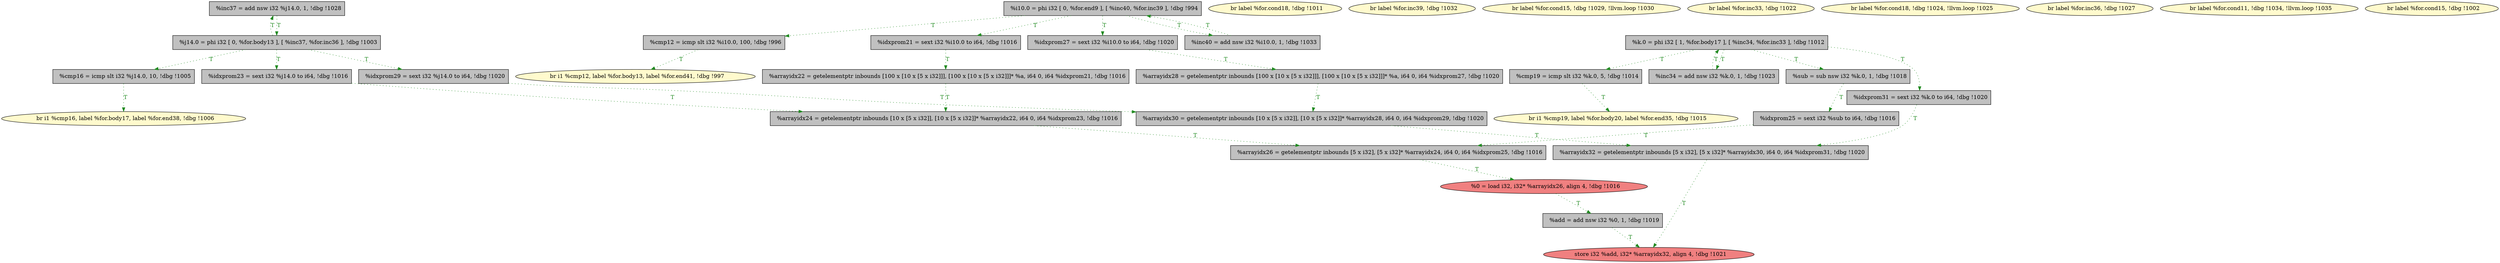
digraph G {


node631 [fillcolor=grey,label="  %inc37 = add nsw i32 %j14.0, 1, !dbg !1028",shape=rectangle,style=filled ]
node630 [fillcolor=grey,label="  %cmp12 = icmp slt i32 %i10.0, 100, !dbg !996",shape=rectangle,style=filled ]
node627 [fillcolor=grey,label="  %arrayidx30 = getelementptr inbounds [10 x [5 x i32]], [10 x [5 x i32]]* %arrayidx28, i64 0, i64 %idxprom29, !dbg !1020",shape=rectangle,style=filled ]
node628 [fillcolor=lemonchiffon,label="  br i1 %cmp19, label %for.body20, label %for.end35, !dbg !1015",shape=ellipse,style=filled ]
node626 [fillcolor=grey,label="  %inc34 = add nsw i32 %k.0, 1, !dbg !1023",shape=rectangle,style=filled ]
node625 [fillcolor=lemonchiffon,label="  br label %for.cond18, !dbg !1011",shape=ellipse,style=filled ]
node621 [fillcolor=grey,label="  %cmp19 = icmp slt i32 %k.0, 5, !dbg !1014",shape=rectangle,style=filled ]
node618 [fillcolor=lemonchiffon,label="  br label %for.inc39, !dbg !1032",shape=ellipse,style=filled ]
node617 [fillcolor=grey,label="  %sub = sub nsw i32 %k.0, 1, !dbg !1018",shape=rectangle,style=filled ]
node619 [fillcolor=grey,label="  %idxprom31 = sext i32 %k.0 to i64, !dbg !1020",shape=rectangle,style=filled ]
node616 [fillcolor=grey,label="  %k.0 = phi i32 [ 1, %for.body17 ], [ %inc34, %for.inc33 ], !dbg !1012",shape=rectangle,style=filled ]
node623 [fillcolor=grey,label="  %inc40 = add nsw i32 %i10.0, 1, !dbg !1033",shape=rectangle,style=filled ]
node620 [fillcolor=lemonchiffon,label="  br i1 %cmp12, label %for.body13, label %for.end41, !dbg !997",shape=ellipse,style=filled ]
node613 [fillcolor=grey,label="  %idxprom21 = sext i32 %i10.0 to i64, !dbg !1016",shape=rectangle,style=filled ]
node612 [fillcolor=lightcoral,label="  store i32 %add, i32* %arrayidx32, align 4, !dbg !1021",shape=ellipse,style=filled ]
node601 [fillcolor=grey,label="  %arrayidx22 = getelementptr inbounds [100 x [10 x [5 x i32]]], [100 x [10 x [5 x i32]]]* %a, i64 0, i64 %idxprom21, !dbg !1016",shape=rectangle,style=filled ]
node615 [fillcolor=lemonchiffon,label="  br i1 %cmp16, label %for.body17, label %for.end38, !dbg !1006",shape=ellipse,style=filled ]
node610 [fillcolor=grey,label="  %idxprom23 = sext i32 %j14.0 to i64, !dbg !1016",shape=rectangle,style=filled ]
node600 [fillcolor=grey,label="  %arrayidx24 = getelementptr inbounds [10 x [5 x i32]], [10 x [5 x i32]]* %arrayidx22, i64 0, i64 %idxprom23, !dbg !1016",shape=rectangle,style=filled ]
node624 [fillcolor=grey,label="  %idxprom29 = sext i32 %j14.0 to i64, !dbg !1020",shape=rectangle,style=filled ]
node598 [fillcolor=grey,label="  %arrayidx26 = getelementptr inbounds [5 x i32], [5 x i32]* %arrayidx24, i64 0, i64 %idxprom25, !dbg !1016",shape=rectangle,style=filled ]
node597 [fillcolor=grey,label="  %add = add nsw i32 %0, 1, !dbg !1019",shape=rectangle,style=filled ]
node614 [fillcolor=grey,label="  %i10.0 = phi i32 [ 0, %for.end9 ], [ %inc40, %for.inc39 ], !dbg !994",shape=rectangle,style=filled ]
node602 [fillcolor=lemonchiffon,label="  br label %for.cond15, !dbg !1029, !llvm.loop !1030",shape=ellipse,style=filled ]
node599 [fillcolor=lemonchiffon,label="  br label %for.inc33, !dbg !1022",shape=ellipse,style=filled ]
node608 [fillcolor=lightcoral,label="  %0 = load i32, i32* %arrayidx26, align 4, !dbg !1016",shape=ellipse,style=filled ]
node607 [fillcolor=grey,label="  %j14.0 = phi i32 [ 0, %for.body13 ], [ %inc37, %for.inc36 ], !dbg !1003",shape=rectangle,style=filled ]
node606 [fillcolor=lemonchiffon,label="  br label %for.cond18, !dbg !1024, !llvm.loop !1025",shape=ellipse,style=filled ]
node611 [fillcolor=lemonchiffon,label="  br label %for.inc36, !dbg !1027",shape=ellipse,style=filled ]
node596 [fillcolor=grey,label="  %arrayidx28 = getelementptr inbounds [100 x [10 x [5 x i32]]], [100 x [10 x [5 x i32]]]* %a, i64 0, i64 %idxprom27, !dbg !1020",shape=rectangle,style=filled ]
node603 [fillcolor=grey,label="  %idxprom27 = sext i32 %i10.0 to i64, !dbg !1020",shape=rectangle,style=filled ]
node604 [fillcolor=grey,label="  %cmp16 = icmp slt i32 %j14.0, 10, !dbg !1005",shape=rectangle,style=filled ]
node605 [fillcolor=lemonchiffon,label="  br label %for.cond11, !dbg !1034, !llvm.loop !1035",shape=ellipse,style=filled ]
node629 [fillcolor=grey,label="  %idxprom25 = sext i32 %sub to i64, !dbg !1016",shape=rectangle,style=filled ]
node622 [fillcolor=grey,label="  %arrayidx32 = getelementptr inbounds [5 x i32], [5 x i32]* %arrayidx30, i64 0, i64 %idxprom31, !dbg !1020",shape=rectangle,style=filled ]
node609 [fillcolor=lemonchiffon,label="  br label %for.cond15, !dbg !1002",shape=ellipse,style=filled ]

node627->node622 [style=dotted,color=forestgreen,label="T",fontcolor=forestgreen ]
node603->node596 [style=dotted,color=forestgreen,label="T",fontcolor=forestgreen ]
node604->node615 [style=dotted,color=forestgreen,label="T",fontcolor=forestgreen ]
node596->node627 [style=dotted,color=forestgreen,label="T",fontcolor=forestgreen ]
node614->node603 [style=dotted,color=forestgreen,label="T",fontcolor=forestgreen ]
node600->node598 [style=dotted,color=forestgreen,label="T",fontcolor=forestgreen ]
node610->node600 [style=dotted,color=forestgreen,label="T",fontcolor=forestgreen ]
node613->node601 [style=dotted,color=forestgreen,label="T",fontcolor=forestgreen ]
node607->node631 [style=dotted,color=forestgreen,label="T",fontcolor=forestgreen ]
node621->node628 [style=dotted,color=forestgreen,label="T",fontcolor=forestgreen ]
node623->node614 [style=dotted,color=forestgreen,label="T",fontcolor=forestgreen ]
node622->node612 [style=dotted,color=forestgreen,label="T",fontcolor=forestgreen ]
node626->node616 [style=dotted,color=forestgreen,label="T",fontcolor=forestgreen ]
node608->node597 [style=dotted,color=forestgreen,label="T",fontcolor=forestgreen ]
node616->node626 [style=dotted,color=forestgreen,label="T",fontcolor=forestgreen ]
node631->node607 [style=dotted,color=forestgreen,label="T",fontcolor=forestgreen ]
node616->node617 [style=dotted,color=forestgreen,label="T",fontcolor=forestgreen ]
node614->node613 [style=dotted,color=forestgreen,label="T",fontcolor=forestgreen ]
node607->node604 [style=dotted,color=forestgreen,label="T",fontcolor=forestgreen ]
node630->node620 [style=dotted,color=forestgreen,label="T",fontcolor=forestgreen ]
node619->node622 [style=dotted,color=forestgreen,label="T",fontcolor=forestgreen ]
node597->node612 [style=dotted,color=forestgreen,label="T",fontcolor=forestgreen ]
node616->node621 [style=dotted,color=forestgreen,label="T",fontcolor=forestgreen ]
node607->node610 [style=dotted,color=forestgreen,label="T",fontcolor=forestgreen ]
node617->node629 [style=dotted,color=forestgreen,label="T",fontcolor=forestgreen ]
node614->node623 [style=dotted,color=forestgreen,label="T",fontcolor=forestgreen ]
node607->node624 [style=dotted,color=forestgreen,label="T",fontcolor=forestgreen ]
node601->node600 [style=dotted,color=forestgreen,label="T",fontcolor=forestgreen ]
node629->node598 [style=dotted,color=forestgreen,label="T",fontcolor=forestgreen ]
node614->node630 [style=dotted,color=forestgreen,label="T",fontcolor=forestgreen ]
node624->node627 [style=dotted,color=forestgreen,label="T",fontcolor=forestgreen ]
node616->node619 [style=dotted,color=forestgreen,label="T",fontcolor=forestgreen ]
node598->node608 [style=dotted,color=forestgreen,label="T",fontcolor=forestgreen ]


}
